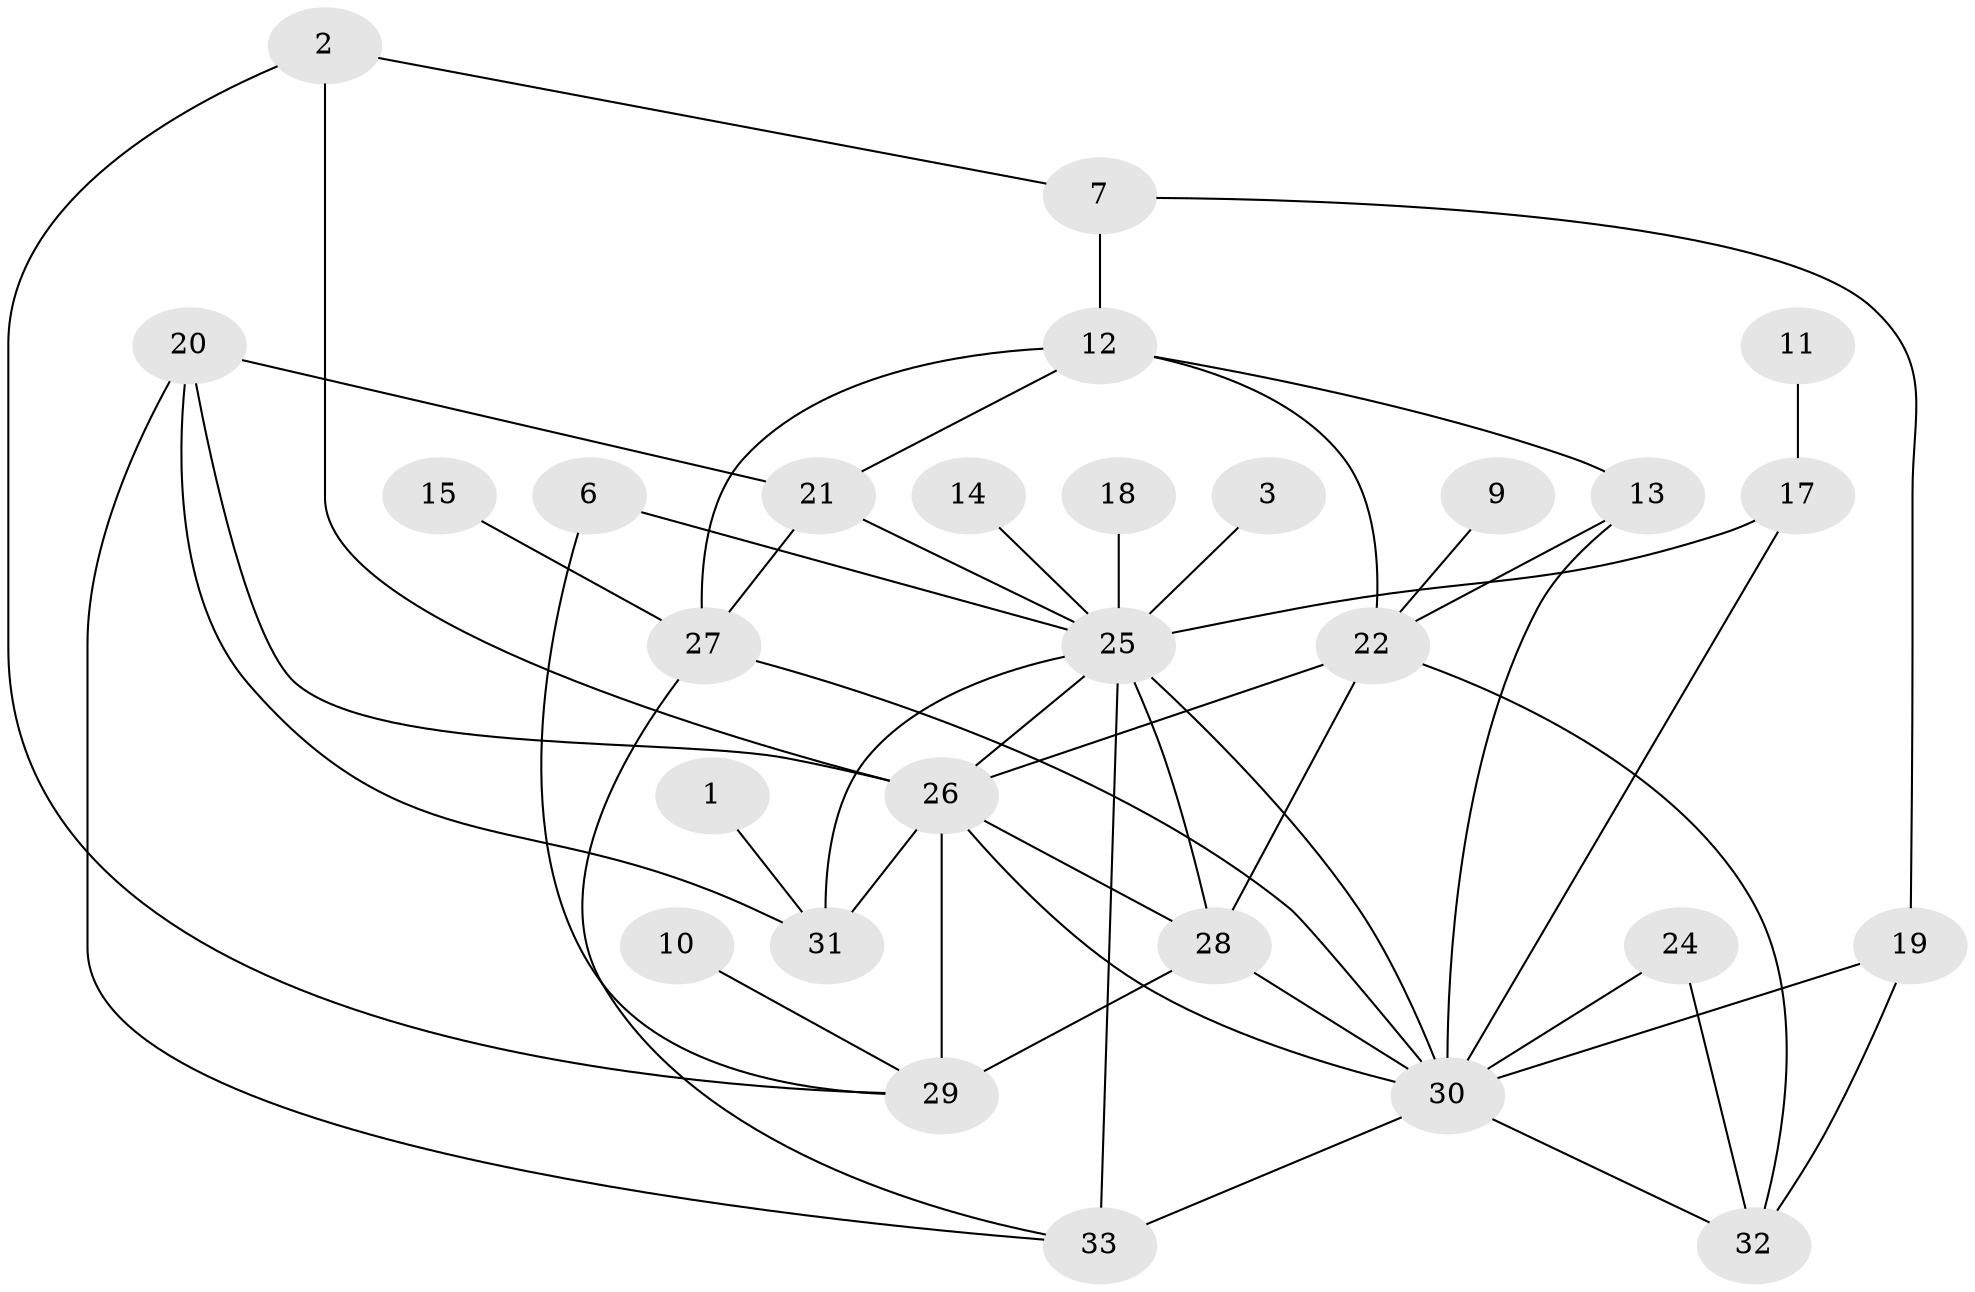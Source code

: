 // original degree distribution, {4: 0.21212121212121213, 2: 0.21212121212121213, 1: 0.19696969696969696, 3: 0.18181818181818182, 0: 0.07575757575757576, 6: 0.07575757575757576, 5: 0.045454545454545456}
// Generated by graph-tools (version 1.1) at 2025/49/03/09/25 03:49:10]
// undirected, 28 vertices, 51 edges
graph export_dot {
graph [start="1"]
  node [color=gray90,style=filled];
  1;
  2;
  3;
  6;
  7;
  9;
  10;
  11;
  12;
  13;
  14;
  15;
  17;
  18;
  19;
  20;
  21;
  22;
  24;
  25;
  26;
  27;
  28;
  29;
  30;
  31;
  32;
  33;
  1 -- 31 [weight=1.0];
  2 -- 7 [weight=1.0];
  2 -- 26 [weight=1.0];
  2 -- 29 [weight=1.0];
  3 -- 25 [weight=1.0];
  6 -- 25 [weight=1.0];
  6 -- 29 [weight=1.0];
  7 -- 12 [weight=1.0];
  7 -- 19 [weight=1.0];
  9 -- 22 [weight=1.0];
  10 -- 29 [weight=1.0];
  11 -- 17 [weight=1.0];
  12 -- 13 [weight=1.0];
  12 -- 21 [weight=1.0];
  12 -- 22 [weight=1.0];
  12 -- 27 [weight=1.0];
  13 -- 22 [weight=1.0];
  13 -- 30 [weight=1.0];
  14 -- 25 [weight=1.0];
  15 -- 27 [weight=1.0];
  17 -- 25 [weight=1.0];
  17 -- 30 [weight=1.0];
  18 -- 25 [weight=1.0];
  19 -- 30 [weight=1.0];
  19 -- 32 [weight=1.0];
  20 -- 21 [weight=1.0];
  20 -- 26 [weight=1.0];
  20 -- 31 [weight=1.0];
  20 -- 33 [weight=1.0];
  21 -- 25 [weight=1.0];
  21 -- 27 [weight=1.0];
  22 -- 26 [weight=1.0];
  22 -- 28 [weight=1.0];
  22 -- 32 [weight=1.0];
  24 -- 30 [weight=2.0];
  24 -- 32 [weight=1.0];
  25 -- 26 [weight=1.0];
  25 -- 28 [weight=1.0];
  25 -- 30 [weight=1.0];
  25 -- 31 [weight=1.0];
  25 -- 33 [weight=1.0];
  26 -- 28 [weight=1.0];
  26 -- 29 [weight=2.0];
  26 -- 30 [weight=1.0];
  26 -- 31 [weight=1.0];
  27 -- 30 [weight=1.0];
  27 -- 33 [weight=1.0];
  28 -- 29 [weight=2.0];
  28 -- 30 [weight=1.0];
  30 -- 32 [weight=1.0];
  30 -- 33 [weight=2.0];
}
